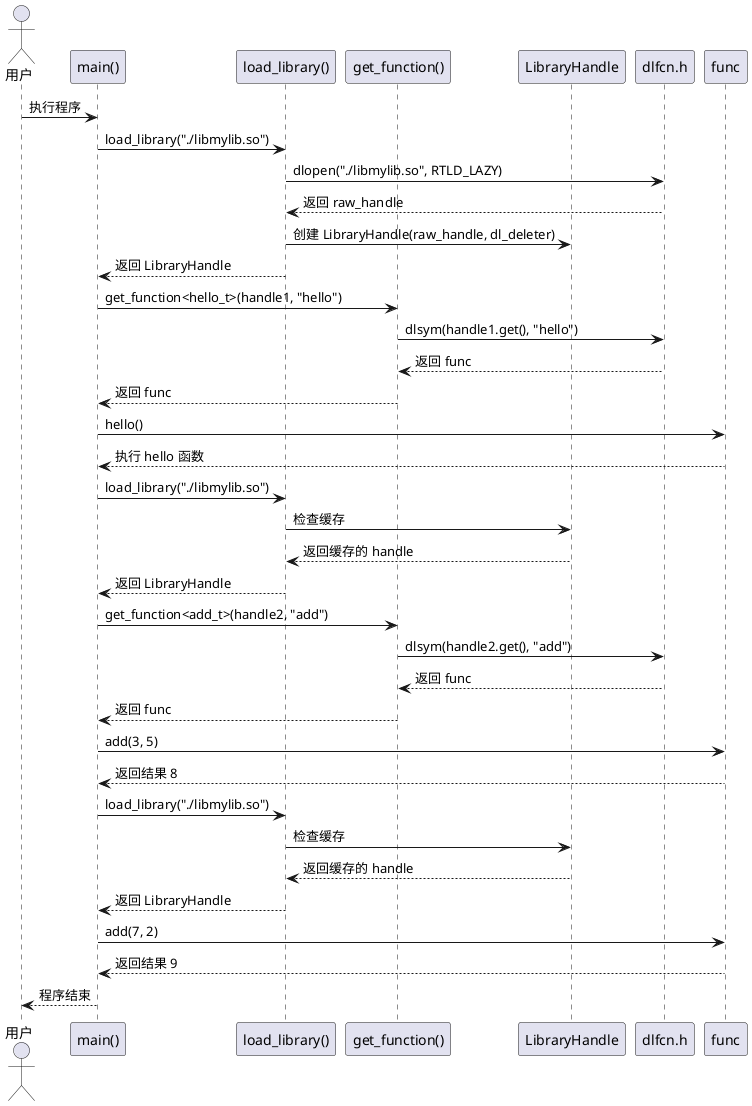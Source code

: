 @startuml
actor 用户
participant "main()" as main
participant "load_library()" as load_lib
participant "get_function()" as get_func
participant "LibraryHandle" as lib_handle
participant "dlfcn.h" as dlfcn

用户 -> main: 执行程序
main -> load_lib: load_library("./libmylib.so")
load_lib -> dlfcn: dlopen("./libmylib.so", RTLD_LAZY)
dlfcn --> load_lib: 返回 raw_handle
load_lib -> lib_handle: 创建 LibraryHandle(raw_handle, dl_deleter)
load_lib --> main: 返回 LibraryHandle
main -> get_func: get_function<hello_t>(handle1, "hello")
get_func -> dlfcn: dlsym(handle1.get(), "hello")
dlfcn --> get_func: 返回 func
get_func --> main: 返回 func
main -> func: hello()
func --> main: 执行 hello 函数

main -> load_lib: load_library("./libmylib.so")
load_lib -> lib_handle: 检查缓存
lib_handle --> load_lib: 返回缓存的 handle
load_lib --> main: 返回 LibraryHandle
main -> get_func: get_function<add_t>(handle2, "add")
get_func -> dlfcn: dlsym(handle2.get(), "add")
dlfcn --> get_func: 返回 func
get_func --> main: 返回 func
main -> func: add(3, 5)
func --> main: 返回结果 8

main -> load_lib: load_library("./libmylib.so")
load_lib -> lib_handle: 检查缓存
lib_handle --> load_lib: 返回缓存的 handle
load_lib --> main: 返回 LibraryHandle
main -> func: add(7, 2)
func --> main: 返回结果 9

main --> 用户: 程序结束
@enduml